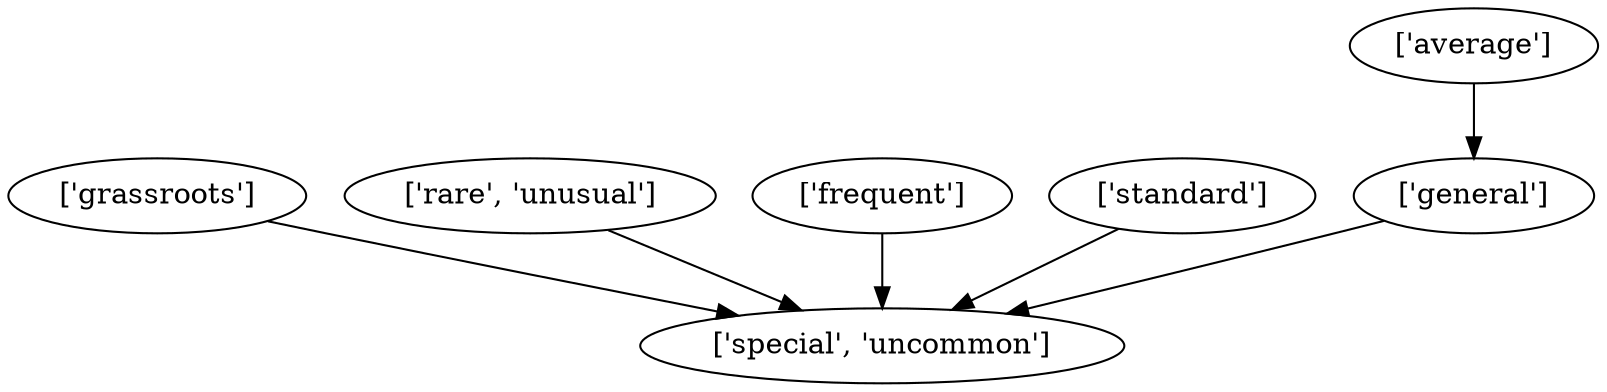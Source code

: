 strict digraph  {
	"['general']" -> "['special', 'uncommon']";
	"['grassroots']" -> "['special', 'uncommon']";
	"['rare', 'unusual']" -> "['special', 'uncommon']";
	"['average']" -> "['general']";
	"['frequent']" -> "['special', 'uncommon']";
	"['standard']" -> "['special', 'uncommon']";
}
